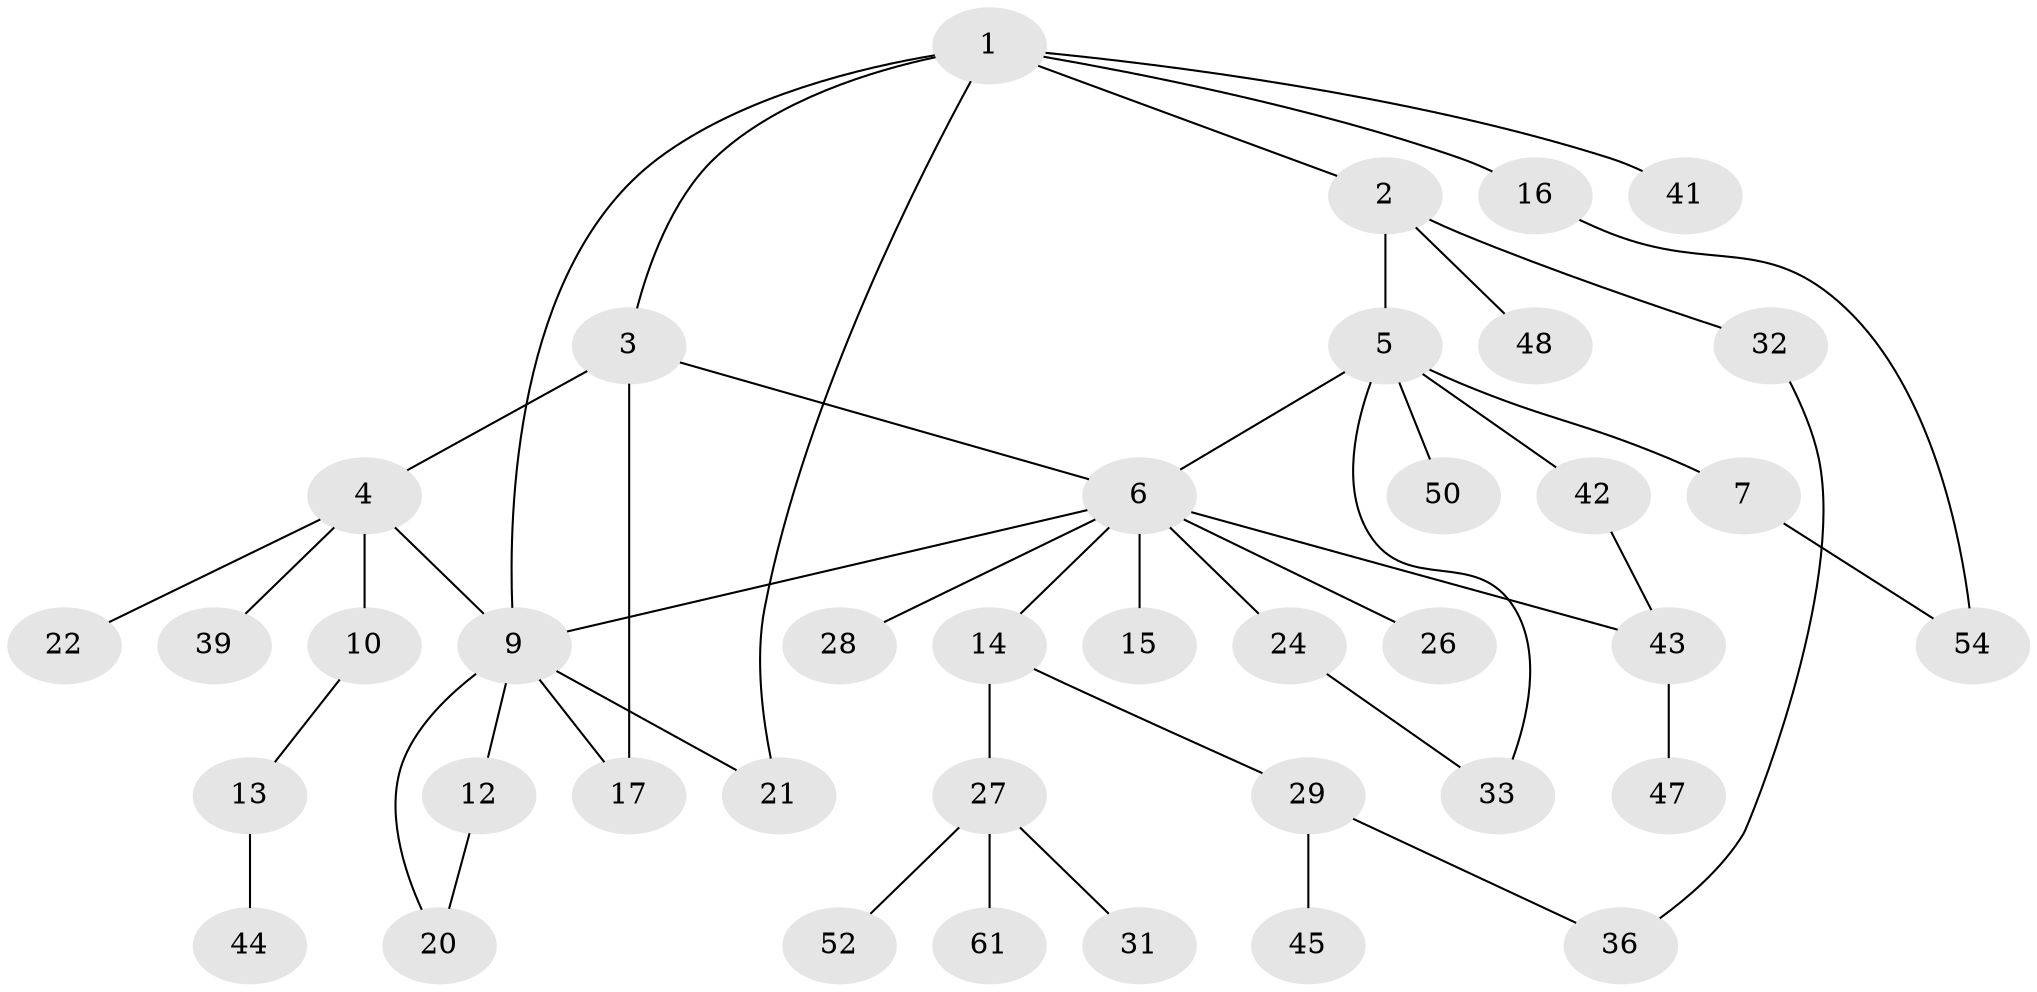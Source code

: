 // Generated by graph-tools (version 1.1) at 2025/23/03/03/25 07:23:33]
// undirected, 39 vertices, 48 edges
graph export_dot {
graph [start="1"]
  node [color=gray90,style=filled];
  1 [super="+11"];
  2 [super="+25"];
  3;
  4 [super="+38"];
  5 [super="+18"];
  6 [super="+8"];
  7 [super="+58"];
  9 [super="+34"];
  10;
  12 [super="+23"];
  13 [super="+49"];
  14 [super="+35"];
  15;
  16 [super="+56"];
  17 [super="+19"];
  20 [super="+51"];
  21;
  22;
  24;
  26;
  27 [super="+37"];
  28;
  29 [super="+30"];
  31 [super="+59"];
  32 [super="+46"];
  33 [super="+40"];
  36 [super="+53"];
  39 [super="+57"];
  41;
  42;
  43 [super="+60"];
  44;
  45;
  47;
  48 [super="+55"];
  50;
  52;
  54;
  61;
  1 -- 2;
  1 -- 3;
  1 -- 16;
  1 -- 41;
  1 -- 9;
  1 -- 21;
  2 -- 5;
  2 -- 32;
  2 -- 48;
  3 -- 4;
  3 -- 17;
  3 -- 6;
  4 -- 10;
  4 -- 22;
  4 -- 39;
  4 -- 9;
  5 -- 6;
  5 -- 7;
  5 -- 42;
  5 -- 33;
  5 -- 50;
  6 -- 9;
  6 -- 14;
  6 -- 24 [weight=2];
  6 -- 28;
  6 -- 43;
  6 -- 26;
  6 -- 15;
  7 -- 54;
  9 -- 12;
  9 -- 20;
  9 -- 21;
  9 -- 17;
  10 -- 13;
  12 -- 20;
  13 -- 44;
  14 -- 27;
  14 -- 29;
  16 -- 54;
  24 -- 33;
  27 -- 31;
  27 -- 52;
  27 -- 61;
  29 -- 36;
  29 -- 45;
  32 -- 36;
  42 -- 43;
  43 -- 47;
}
